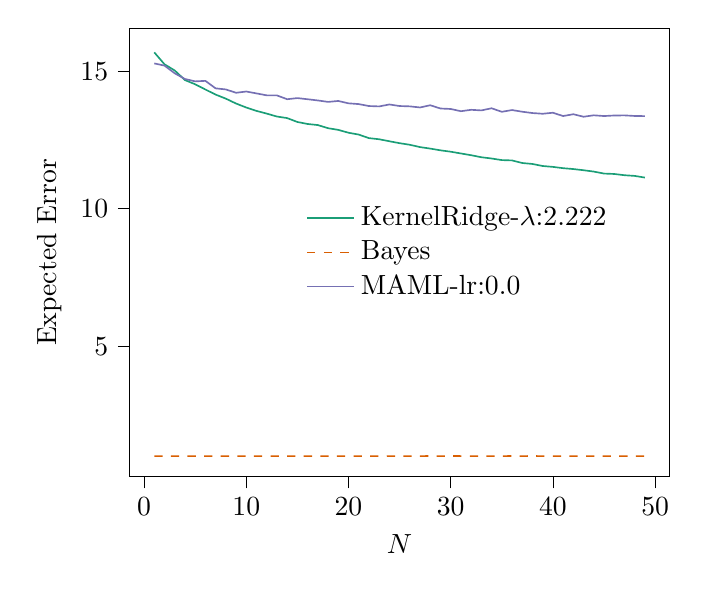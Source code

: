 % This file was created with tikzplotlib v0.10.1.
\begin{tikzpicture}

\definecolor{chocolate217952}{RGB}{217,95,2}
\definecolor{darkcyan27158119}{RGB}{27,158,119}
\definecolor{darkgray176}{RGB}{176,176,176}
\definecolor{deeppink23141138}{RGB}{231,41,138}
\definecolor{lightslategray117112179}{RGB}{117,112,179}

\begin{axis}[
legend cell align={left},
legend style={fill opacity=0.8, draw opacity=1, text opacity=1, at={(0.91,0.5)}, anchor=east, draw=none},
tick align=outside,
tick pos=left,
x grid style={darkgray176},
xlabel={\(\displaystyle N\)},
xmin=-1.4, xmax=51.4,
xtick style={color=black},
y grid style={darkgray176},
ylabel={Expected Error},
ymin=0.258, ymax=16.563,
ytick style={color=black}
]
\addplot [semithick, darkcyan27158119]
table {%
1 15.685
2 15.251
3 15.026
4 14.677
5 14.524
6 14.334
7 14.149
8 14.002
9 13.824
10 13.679
11 13.556
12 13.458
13 13.351
14 13.295
15 13.153
16 13.08
17 13.041
18 12.927
19 12.866
20 12.762
21 12.695
22 12.566
23 12.525
24 12.452
25 12.382
26 12.324
27 12.24
28 12.185
29 12.122
30 12.072
31 12.008
32 11.944
33 11.871
34 11.825
35 11.767
36 11.755
37 11.661
38 11.626
39 11.552
40 11.52
41 11.473
42 11.441
43 11.398
44 11.349
45 11.277
46 11.262
47 11.217
48 11.192
49 11.131
};
\addlegendentry{KernelRidge-$\lambda$:2.222}
\addplot [semithick, chocolate217952, dashed]
table {%
1 1.001
2 1.0
3 1.0
4 1.001
5 1.002
6 1.0
7 0.999
8 1.001
9 0.999
10 1.001
11 1.0
12 1.001
13 1.0
14 1.0
15 1.001
16 1.001
17 1.001
18 1.001
19 1.001
20 1.001
21 1.0
22 1.002
23 1.0
24 1.001
25 1.0
26 1.001
27 1.001
28 1.003
29 1.001
30 1.003
31 1.002
32 1.001
33 1.0
34 1.001
35 1.001
36 1.003
37 1.001
38 1.003
39 1.001
40 1.0
41 1.001
42 1.001
43 1.001
44 1.001
45 1.001
46 1.002
47 1.001
48 1.001
49 1.001
};
\addlegendentry{Bayes}
\addplot [semithick, lightslategray117112179]
table {%
1 15.283
2 15.203
3 14.923
4 14.717
5 14.63
6 14.649
7 14.376
8 14.337
9 14.215
10 14.261
11 14.192
12 14.122
13 14.119
14 13.981
15 14.022
16 13.98
17 13.936
18 13.883
19 13.918
20 13.831
21 13.804
22 13.733
23 13.719
24 13.79
25 13.733
26 13.721
27 13.681
28 13.762
29 13.643
30 13.626
31 13.545
32 13.596
33 13.574
34 13.652
35 13.523
36 13.587
37 13.526
38 13.478
39 13.452
40 13.489
41 13.369
42 13.435
43 13.344
44 13.396
45 13.369
46 13.389
47 13.393
48 13.372
49 13.366
};
\addlegendentry{MAML-lr:0.0}

\end{axis}

\end{tikzpicture}
